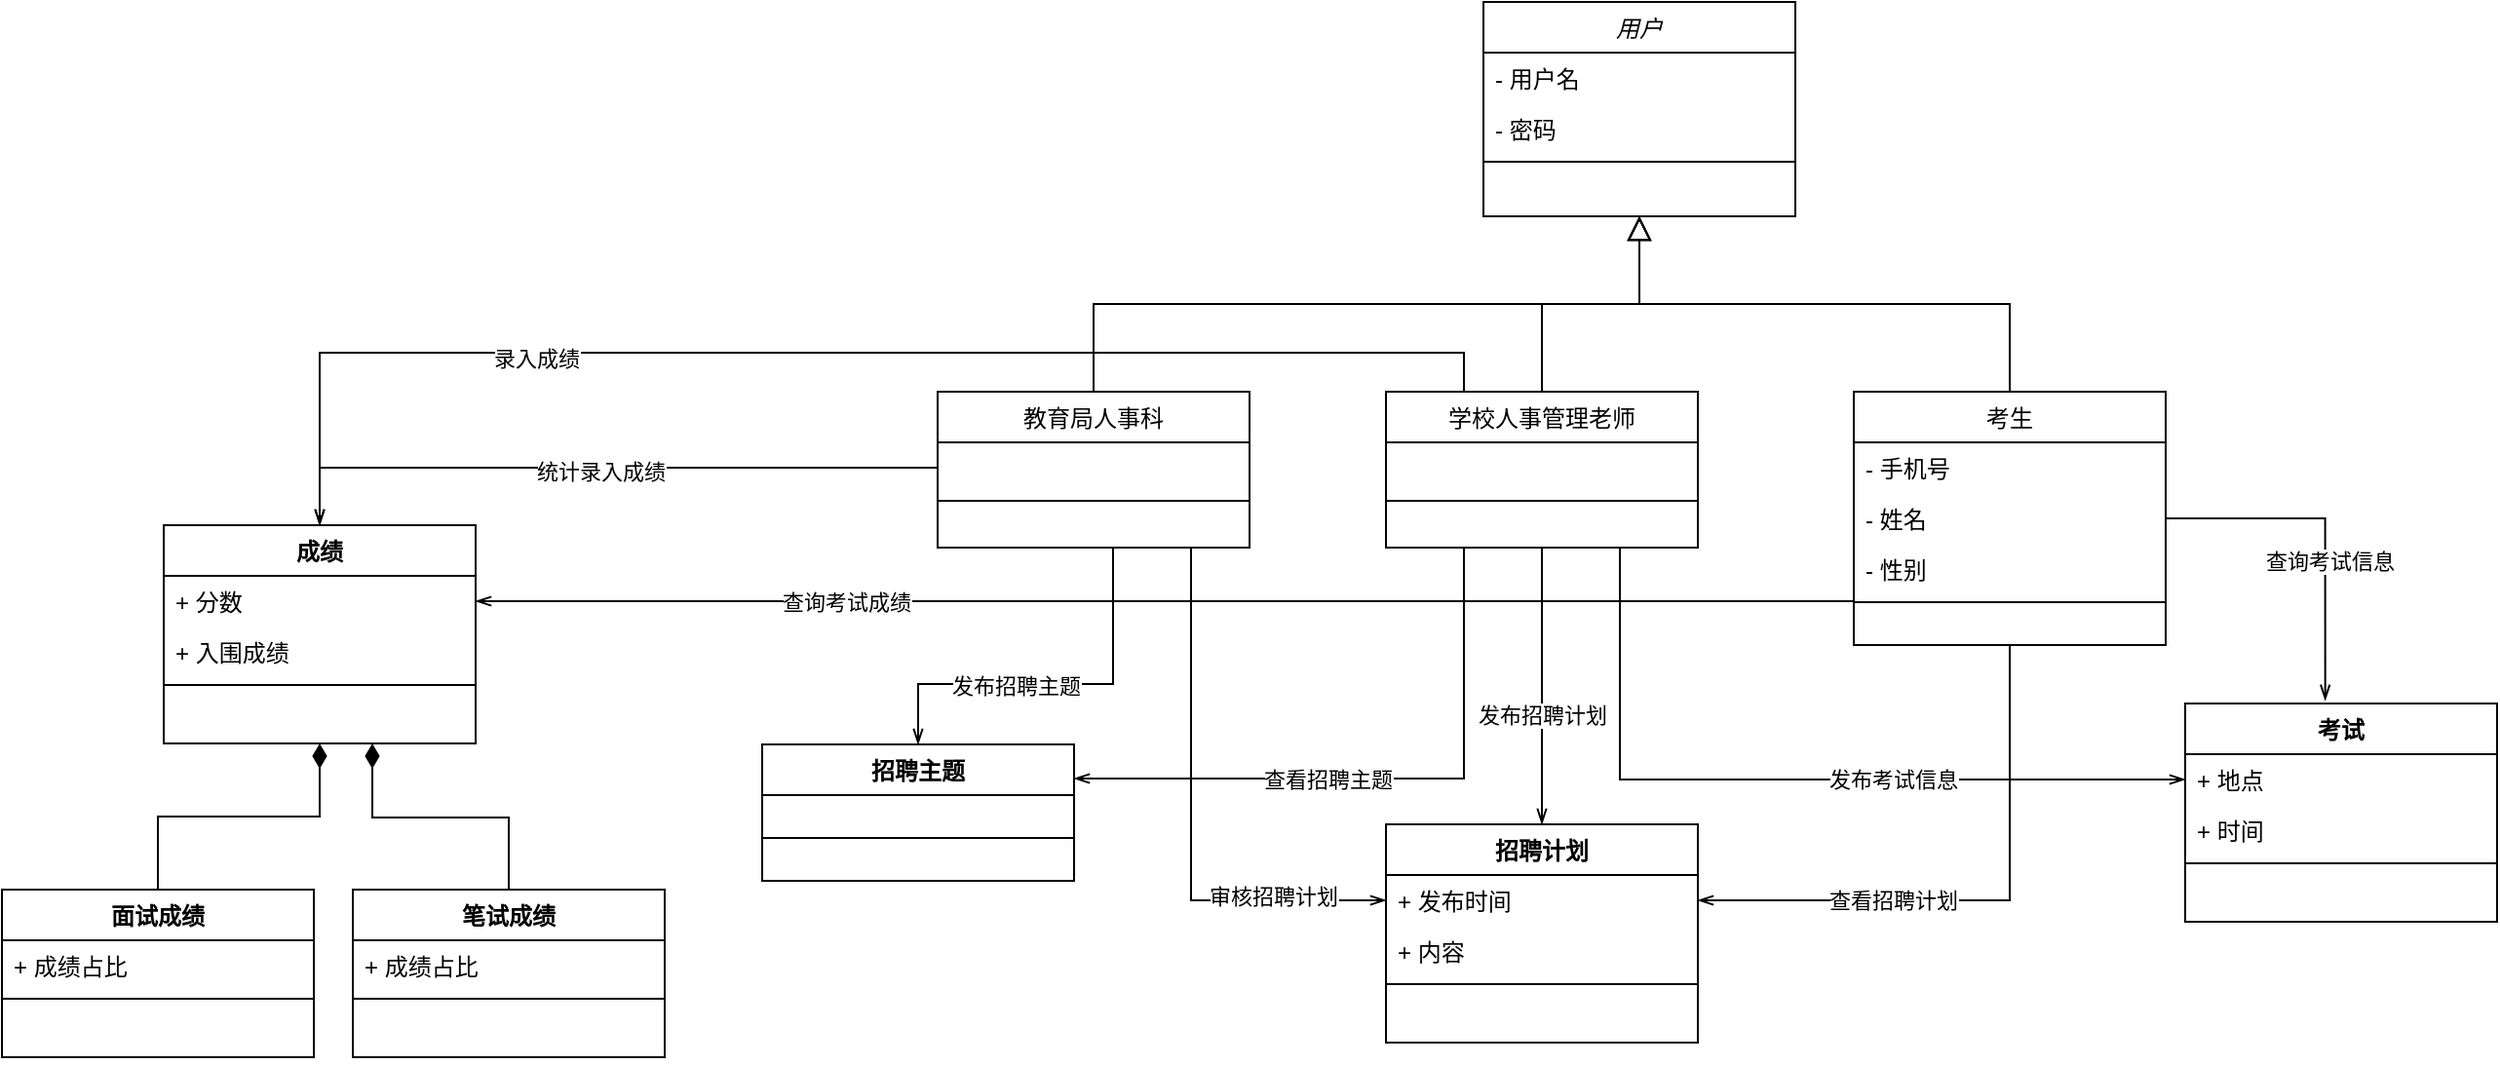 <mxfile version="13.10.1" type="github">
  <diagram id="C5RBs43oDa-KdzZeNtuy" name="Page-1">
    <mxGraphModel dx="2048" dy="644" grid="1" gridSize="10" guides="1" tooltips="1" connect="1" arrows="1" fold="1" page="1" pageScale="1" pageWidth="827" pageHeight="1169" math="0" shadow="0">
      <root>
        <mxCell id="WIyWlLk6GJQsqaUBKTNV-0" />
        <mxCell id="WIyWlLk6GJQsqaUBKTNV-1" parent="WIyWlLk6GJQsqaUBKTNV-0" />
        <mxCell id="zkfFHV4jXpPFQw0GAbJ--0" value="用户" style="swimlane;fontStyle=2;align=center;verticalAlign=top;childLayout=stackLayout;horizontal=1;startSize=26;horizontalStack=0;resizeParent=1;resizeLast=0;collapsible=1;marginBottom=0;rounded=0;shadow=0;strokeWidth=1;" parent="WIyWlLk6GJQsqaUBKTNV-1" vertex="1">
          <mxGeometry x="160" y="110" width="160" height="110" as="geometry">
            <mxRectangle x="230" y="140" width="160" height="26" as="alternateBounds" />
          </mxGeometry>
        </mxCell>
        <mxCell id="zkfFHV4jXpPFQw0GAbJ--1" value="- 用户名" style="text;align=left;verticalAlign=top;spacingLeft=4;spacingRight=4;overflow=hidden;rotatable=0;points=[[0,0.5],[1,0.5]];portConstraint=eastwest;" parent="zkfFHV4jXpPFQw0GAbJ--0" vertex="1">
          <mxGeometry y="26" width="160" height="26" as="geometry" />
        </mxCell>
        <mxCell id="zkfFHV4jXpPFQw0GAbJ--2" value="- 密码" style="text;align=left;verticalAlign=top;spacingLeft=4;spacingRight=4;overflow=hidden;rotatable=0;points=[[0,0.5],[1,0.5]];portConstraint=eastwest;rounded=0;shadow=0;html=0;" parent="zkfFHV4jXpPFQw0GAbJ--0" vertex="1">
          <mxGeometry y="52" width="160" height="26" as="geometry" />
        </mxCell>
        <mxCell id="zkfFHV4jXpPFQw0GAbJ--4" value="" style="line;html=1;strokeWidth=1;align=left;verticalAlign=middle;spacingTop=-1;spacingLeft=3;spacingRight=3;rotatable=0;labelPosition=right;points=[];portConstraint=eastwest;" parent="zkfFHV4jXpPFQw0GAbJ--0" vertex="1">
          <mxGeometry y="78" width="160" height="8" as="geometry" />
        </mxCell>
        <mxCell id="2wbobPJymlsop0iUQGkL-29" style="edgeStyle=orthogonalEdgeStyle;rounded=0;orthogonalLoop=1;jettySize=auto;html=1;exitX=0.5;exitY=1;exitDx=0;exitDy=0;endArrow=openThin;endFill=0;entryX=0;entryY=0.5;entryDx=0;entryDy=0;" edge="1" parent="WIyWlLk6GJQsqaUBKTNV-1" source="zkfFHV4jXpPFQw0GAbJ--6" target="9GUJCxenoQ6-0AOy_F-o-11">
          <mxGeometry relative="1" as="geometry">
            <mxPoint x="60" y="550" as="targetPoint" />
            <Array as="points">
              <mxPoint x="10" y="571" />
            </Array>
          </mxGeometry>
        </mxCell>
        <mxCell id="2wbobPJymlsop0iUQGkL-30" value="审核招聘计划" style="edgeLabel;html=1;align=center;verticalAlign=middle;resizable=0;points=[];" vertex="1" connectable="0" parent="2wbobPJymlsop0iUQGkL-29">
          <mxGeometry x="0.208" y="2" relative="1" as="geometry">
            <mxPoint x="40" y="29" as="offset" />
          </mxGeometry>
        </mxCell>
        <mxCell id="zkfFHV4jXpPFQw0GAbJ--6" value="教育局人事科" style="swimlane;fontStyle=0;align=center;verticalAlign=top;childLayout=stackLayout;horizontal=1;startSize=26;horizontalStack=0;resizeParent=1;resizeLast=0;collapsible=1;marginBottom=0;rounded=0;shadow=0;strokeWidth=1;" parent="WIyWlLk6GJQsqaUBKTNV-1" vertex="1">
          <mxGeometry x="-120" y="310" width="160" height="80" as="geometry">
            <mxRectangle x="130" y="380" width="160" height="26" as="alternateBounds" />
          </mxGeometry>
        </mxCell>
        <mxCell id="2wbobPJymlsop0iUQGkL-28" value=" " style="text;align=left;verticalAlign=top;spacingLeft=4;spacingRight=4;overflow=hidden;rotatable=0;points=[[0,0.5],[1,0.5]];portConstraint=eastwest;" vertex="1" parent="zkfFHV4jXpPFQw0GAbJ--6">
          <mxGeometry y="26" width="160" height="26" as="geometry" />
        </mxCell>
        <mxCell id="zkfFHV4jXpPFQw0GAbJ--9" value="" style="line;html=1;strokeWidth=1;align=left;verticalAlign=middle;spacingTop=-1;spacingLeft=3;spacingRight=3;rotatable=0;labelPosition=right;points=[];portConstraint=eastwest;" parent="zkfFHV4jXpPFQw0GAbJ--6" vertex="1">
          <mxGeometry y="52" width="160" height="8" as="geometry" />
        </mxCell>
        <mxCell id="zkfFHV4jXpPFQw0GAbJ--12" value="" style="endArrow=block;endSize=10;endFill=0;shadow=0;strokeWidth=1;rounded=0;edgeStyle=elbowEdgeStyle;elbow=vertical;" parent="WIyWlLk6GJQsqaUBKTNV-1" source="zkfFHV4jXpPFQw0GAbJ--6" target="zkfFHV4jXpPFQw0GAbJ--0" edge="1">
          <mxGeometry width="160" relative="1" as="geometry">
            <mxPoint x="140" y="193" as="sourcePoint" />
            <mxPoint x="140" y="193" as="targetPoint" />
          </mxGeometry>
        </mxCell>
        <mxCell id="2wbobPJymlsop0iUQGkL-15" style="edgeStyle=orthogonalEdgeStyle;rounded=0;orthogonalLoop=1;jettySize=auto;html=1;exitX=0.25;exitY=1;exitDx=0;exitDy=0;entryX=1;entryY=0.25;entryDx=0;entryDy=0;endArrow=openThin;endFill=0;" edge="1" parent="WIyWlLk6GJQsqaUBKTNV-1" source="zkfFHV4jXpPFQw0GAbJ--13" target="9GUJCxenoQ6-0AOy_F-o-22">
          <mxGeometry relative="1" as="geometry" />
        </mxCell>
        <mxCell id="2wbobPJymlsop0iUQGkL-22" value="查看招聘主题" style="edgeLabel;html=1;align=center;verticalAlign=middle;resizable=0;points=[];" vertex="1" connectable="0" parent="2wbobPJymlsop0iUQGkL-15">
          <mxGeometry x="-0.093" y="-2" relative="1" as="geometry">
            <mxPoint x="-44.29" y="2.44" as="offset" />
          </mxGeometry>
        </mxCell>
        <mxCell id="2wbobPJymlsop0iUQGkL-17" style="edgeStyle=orthogonalEdgeStyle;rounded=0;orthogonalLoop=1;jettySize=auto;html=1;exitX=0.5;exitY=1;exitDx=0;exitDy=0;endArrow=openThin;endFill=0;entryX=0.5;entryY=0;entryDx=0;entryDy=0;" edge="1" parent="WIyWlLk6GJQsqaUBKTNV-1" source="zkfFHV4jXpPFQw0GAbJ--13" target="9GUJCxenoQ6-0AOy_F-o-10">
          <mxGeometry relative="1" as="geometry" />
        </mxCell>
        <mxCell id="2wbobPJymlsop0iUQGkL-18" value="发布招聘计划" style="edgeLabel;html=1;align=center;verticalAlign=middle;resizable=0;points=[];" vertex="1" connectable="0" parent="2wbobPJymlsop0iUQGkL-17">
          <mxGeometry x="0.259" y="3" relative="1" as="geometry">
            <mxPoint x="-3" y="-4" as="offset" />
          </mxGeometry>
        </mxCell>
        <mxCell id="2wbobPJymlsop0iUQGkL-41" style="edgeStyle=orthogonalEdgeStyle;rounded=0;orthogonalLoop=1;jettySize=auto;html=1;exitX=0.25;exitY=0;exitDx=0;exitDy=0;entryX=0.5;entryY=0;entryDx=0;entryDy=0;endArrow=openThin;endFill=0;" edge="1" parent="WIyWlLk6GJQsqaUBKTNV-1" source="zkfFHV4jXpPFQw0GAbJ--13" target="9GUJCxenoQ6-0AOy_F-o-14">
          <mxGeometry relative="1" as="geometry" />
        </mxCell>
        <mxCell id="2wbobPJymlsop0iUQGkL-42" value="录入成绩" style="edgeLabel;html=1;align=center;verticalAlign=middle;resizable=0;points=[];" vertex="1" connectable="0" parent="2wbobPJymlsop0iUQGkL-41">
          <mxGeometry x="0.426" y="3" relative="1" as="geometry">
            <mxPoint as="offset" />
          </mxGeometry>
        </mxCell>
        <mxCell id="2wbobPJymlsop0iUQGkL-45" style="edgeStyle=orthogonalEdgeStyle;rounded=0;orthogonalLoop=1;jettySize=auto;html=1;exitX=0.75;exitY=1;exitDx=0;exitDy=0;entryX=0;entryY=0.5;entryDx=0;entryDy=0;endArrow=openThin;endFill=0;" edge="1" parent="WIyWlLk6GJQsqaUBKTNV-1" source="zkfFHV4jXpPFQw0GAbJ--13" target="9GUJCxenoQ6-0AOy_F-o-19">
          <mxGeometry relative="1" as="geometry" />
        </mxCell>
        <mxCell id="2wbobPJymlsop0iUQGkL-46" value="发布考试信息" style="edgeLabel;html=1;align=center;verticalAlign=middle;resizable=0;points=[];" vertex="1" connectable="0" parent="2wbobPJymlsop0iUQGkL-45">
          <mxGeometry x="0.468" relative="1" as="geometry">
            <mxPoint x="-41" as="offset" />
          </mxGeometry>
        </mxCell>
        <mxCell id="zkfFHV4jXpPFQw0GAbJ--13" value="学校人事管理老师" style="swimlane;fontStyle=0;align=center;verticalAlign=top;childLayout=stackLayout;horizontal=1;startSize=26;horizontalStack=0;resizeParent=1;resizeLast=0;collapsible=1;marginBottom=0;rounded=0;shadow=0;strokeWidth=1;" parent="WIyWlLk6GJQsqaUBKTNV-1" vertex="1">
          <mxGeometry x="110" y="310" width="160" height="80" as="geometry">
            <mxRectangle x="340" y="380" width="170" height="26" as="alternateBounds" />
          </mxGeometry>
        </mxCell>
        <mxCell id="zkfFHV4jXpPFQw0GAbJ--14" value=" " style="text;align=left;verticalAlign=top;spacingLeft=4;spacingRight=4;overflow=hidden;rotatable=0;points=[[0,0.5],[1,0.5]];portConstraint=eastwest;" parent="zkfFHV4jXpPFQw0GAbJ--13" vertex="1">
          <mxGeometry y="26" width="160" height="26" as="geometry" />
        </mxCell>
        <mxCell id="zkfFHV4jXpPFQw0GAbJ--15" value="" style="line;html=1;strokeWidth=1;align=left;verticalAlign=middle;spacingTop=-1;spacingLeft=3;spacingRight=3;rotatable=0;labelPosition=right;points=[];portConstraint=eastwest;" parent="zkfFHV4jXpPFQw0GAbJ--13" vertex="1">
          <mxGeometry y="52" width="160" height="8" as="geometry" />
        </mxCell>
        <mxCell id="zkfFHV4jXpPFQw0GAbJ--16" value="" style="endArrow=block;endSize=10;endFill=0;shadow=0;strokeWidth=1;rounded=0;edgeStyle=elbowEdgeStyle;elbow=vertical;" parent="WIyWlLk6GJQsqaUBKTNV-1" source="zkfFHV4jXpPFQw0GAbJ--13" target="zkfFHV4jXpPFQw0GAbJ--0" edge="1">
          <mxGeometry width="160" relative="1" as="geometry">
            <mxPoint x="150" y="363" as="sourcePoint" />
            <mxPoint x="250" y="261" as="targetPoint" />
          </mxGeometry>
        </mxCell>
        <mxCell id="2wbobPJymlsop0iUQGkL-19" style="edgeStyle=orthogonalEdgeStyle;rounded=0;orthogonalLoop=1;jettySize=auto;html=1;exitX=0.5;exitY=1;exitDx=0;exitDy=0;entryX=1;entryY=0.5;entryDx=0;entryDy=0;endArrow=openThin;endFill=0;" edge="1" parent="WIyWlLk6GJQsqaUBKTNV-1" source="9GUJCxenoQ6-0AOy_F-o-0" target="9GUJCxenoQ6-0AOy_F-o-11">
          <mxGeometry relative="1" as="geometry">
            <Array as="points">
              <mxPoint x="430" y="571" />
            </Array>
          </mxGeometry>
        </mxCell>
        <mxCell id="2wbobPJymlsop0iUQGkL-31" value="查看招聘计划" style="edgeLabel;html=1;align=center;verticalAlign=middle;resizable=0;points=[];" vertex="1" connectable="0" parent="2wbobPJymlsop0iUQGkL-19">
          <mxGeometry x="-0.031" y="3" relative="1" as="geometry">
            <mxPoint x="-50" y="-3" as="offset" />
          </mxGeometry>
        </mxCell>
        <mxCell id="9GUJCxenoQ6-0AOy_F-o-0" value="考生" style="swimlane;fontStyle=0;align=center;verticalAlign=top;childLayout=stackLayout;horizontal=1;startSize=26;horizontalStack=0;resizeParent=1;resizeLast=0;collapsible=1;marginBottom=0;rounded=0;shadow=0;strokeWidth=1;" parent="WIyWlLk6GJQsqaUBKTNV-1" vertex="1">
          <mxGeometry x="350" y="310" width="160" height="130" as="geometry">
            <mxRectangle x="340" y="380" width="170" height="26" as="alternateBounds" />
          </mxGeometry>
        </mxCell>
        <mxCell id="2wbobPJymlsop0iUQGkL-11" value="- 手机号" style="text;align=left;verticalAlign=top;spacingLeft=4;spacingRight=4;overflow=hidden;rotatable=0;points=[[0,0.5],[1,0.5]];portConstraint=eastwest;" vertex="1" parent="9GUJCxenoQ6-0AOy_F-o-0">
          <mxGeometry y="26" width="160" height="26" as="geometry" />
        </mxCell>
        <mxCell id="2wbobPJymlsop0iUQGkL-12" value="- 姓名" style="text;align=left;verticalAlign=top;spacingLeft=4;spacingRight=4;overflow=hidden;rotatable=0;points=[[0,0.5],[1,0.5]];portConstraint=eastwest;" vertex="1" parent="9GUJCxenoQ6-0AOy_F-o-0">
          <mxGeometry y="52" width="160" height="26" as="geometry" />
        </mxCell>
        <mxCell id="9GUJCxenoQ6-0AOy_F-o-1" value="- 性别" style="text;align=left;verticalAlign=top;spacingLeft=4;spacingRight=4;overflow=hidden;rotatable=0;points=[[0,0.5],[1,0.5]];portConstraint=eastwest;" parent="9GUJCxenoQ6-0AOy_F-o-0" vertex="1">
          <mxGeometry y="78" width="160" height="26" as="geometry" />
        </mxCell>
        <mxCell id="9GUJCxenoQ6-0AOy_F-o-2" value="" style="line;html=1;strokeWidth=1;align=left;verticalAlign=middle;spacingTop=-1;spacingLeft=3;spacingRight=3;rotatable=0;labelPosition=right;points=[];portConstraint=eastwest;" parent="9GUJCxenoQ6-0AOy_F-o-0" vertex="1">
          <mxGeometry y="104" width="160" height="8" as="geometry" />
        </mxCell>
        <mxCell id="9GUJCxenoQ6-0AOy_F-o-9" value="" style="endArrow=block;endSize=10;endFill=0;shadow=0;strokeWidth=1;rounded=0;edgeStyle=elbowEdgeStyle;elbow=vertical;exitX=0.5;exitY=0;exitDx=0;exitDy=0;entryX=0.5;entryY=1;entryDx=0;entryDy=0;" parent="WIyWlLk6GJQsqaUBKTNV-1" source="9GUJCxenoQ6-0AOy_F-o-0" target="zkfFHV4jXpPFQw0GAbJ--0" edge="1">
          <mxGeometry width="160" relative="1" as="geometry">
            <mxPoint x="20" y="320" as="sourcePoint" />
            <mxPoint x="310" y="260" as="targetPoint" />
          </mxGeometry>
        </mxCell>
        <mxCell id="9GUJCxenoQ6-0AOy_F-o-10" value="招聘计划" style="swimlane;fontStyle=1;align=center;verticalAlign=top;childLayout=stackLayout;horizontal=1;startSize=26;horizontalStack=0;resizeParent=1;resizeParentMax=0;resizeLast=0;collapsible=1;marginBottom=0;" parent="WIyWlLk6GJQsqaUBKTNV-1" vertex="1">
          <mxGeometry x="110" y="532" width="160" height="112" as="geometry" />
        </mxCell>
        <mxCell id="9GUJCxenoQ6-0AOy_F-o-11" value="+ 发布时间" style="text;strokeColor=none;fillColor=none;align=left;verticalAlign=top;spacingLeft=4;spacingRight=4;overflow=hidden;rotatable=0;points=[[0,0.5],[1,0.5]];portConstraint=eastwest;" parent="9GUJCxenoQ6-0AOy_F-o-10" vertex="1">
          <mxGeometry y="26" width="160" height="26" as="geometry" />
        </mxCell>
        <mxCell id="2wbobPJymlsop0iUQGkL-49" value="+ 内容" style="text;strokeColor=none;fillColor=none;align=left;verticalAlign=top;spacingLeft=4;spacingRight=4;overflow=hidden;rotatable=0;points=[[0,0.5],[1,0.5]];portConstraint=eastwest;" vertex="1" parent="9GUJCxenoQ6-0AOy_F-o-10">
          <mxGeometry y="52" width="160" height="26" as="geometry" />
        </mxCell>
        <mxCell id="9GUJCxenoQ6-0AOy_F-o-12" value="" style="line;strokeWidth=1;fillColor=none;align=left;verticalAlign=middle;spacingTop=-1;spacingLeft=3;spacingRight=3;rotatable=0;labelPosition=right;points=[];portConstraint=eastwest;" parent="9GUJCxenoQ6-0AOy_F-o-10" vertex="1">
          <mxGeometry y="78" width="160" height="8" as="geometry" />
        </mxCell>
        <mxCell id="9GUJCxenoQ6-0AOy_F-o-13" value=" " style="text;strokeColor=none;fillColor=none;align=left;verticalAlign=top;spacingLeft=4;spacingRight=4;overflow=hidden;rotatable=0;points=[[0,0.5],[1,0.5]];portConstraint=eastwest;" parent="9GUJCxenoQ6-0AOy_F-o-10" vertex="1">
          <mxGeometry y="86" width="160" height="26" as="geometry" />
        </mxCell>
        <mxCell id="9GUJCxenoQ6-0AOy_F-o-14" value="成绩" style="swimlane;fontStyle=1;align=center;verticalAlign=top;childLayout=stackLayout;horizontal=1;startSize=26;horizontalStack=0;resizeParent=1;resizeParentMax=0;resizeLast=0;collapsible=1;marginBottom=0;" parent="WIyWlLk6GJQsqaUBKTNV-1" vertex="1">
          <mxGeometry x="-517" y="378.5" width="160" height="112" as="geometry" />
        </mxCell>
        <mxCell id="2wbobPJymlsop0iUQGkL-10" value="+ 分数" style="text;strokeColor=none;fillColor=none;align=left;verticalAlign=top;spacingLeft=4;spacingRight=4;overflow=hidden;rotatable=0;points=[[0,0.5],[1,0.5]];portConstraint=eastwest;" vertex="1" parent="9GUJCxenoQ6-0AOy_F-o-14">
          <mxGeometry y="26" width="160" height="26" as="geometry" />
        </mxCell>
        <mxCell id="9GUJCxenoQ6-0AOy_F-o-15" value="+ 入围成绩" style="text;strokeColor=none;fillColor=none;align=left;verticalAlign=top;spacingLeft=4;spacingRight=4;overflow=hidden;rotatable=0;points=[[0,0.5],[1,0.5]];portConstraint=eastwest;" parent="9GUJCxenoQ6-0AOy_F-o-14" vertex="1">
          <mxGeometry y="52" width="160" height="26" as="geometry" />
        </mxCell>
        <mxCell id="9GUJCxenoQ6-0AOy_F-o-16" value="" style="line;strokeWidth=1;fillColor=none;align=left;verticalAlign=middle;spacingTop=-1;spacingLeft=3;spacingRight=3;rotatable=0;labelPosition=right;points=[];portConstraint=eastwest;" parent="9GUJCxenoQ6-0AOy_F-o-14" vertex="1">
          <mxGeometry y="78" width="160" height="8" as="geometry" />
        </mxCell>
        <mxCell id="9GUJCxenoQ6-0AOy_F-o-17" value=" " style="text;strokeColor=none;fillColor=none;align=left;verticalAlign=top;spacingLeft=4;spacingRight=4;overflow=hidden;rotatable=0;points=[[0,0.5],[1,0.5]];portConstraint=eastwest;" parent="9GUJCxenoQ6-0AOy_F-o-14" vertex="1">
          <mxGeometry y="86" width="160" height="26" as="geometry" />
        </mxCell>
        <mxCell id="9GUJCxenoQ6-0AOy_F-o-18" value="考试" style="swimlane;fontStyle=1;align=center;verticalAlign=top;childLayout=stackLayout;horizontal=1;startSize=26;horizontalStack=0;resizeParent=1;resizeParentMax=0;resizeLast=0;collapsible=1;marginBottom=0;" parent="WIyWlLk6GJQsqaUBKTNV-1" vertex="1">
          <mxGeometry x="520" y="470" width="160" height="112" as="geometry" />
        </mxCell>
        <mxCell id="9GUJCxenoQ6-0AOy_F-o-19" value="+ 地点" style="text;strokeColor=none;fillColor=none;align=left;verticalAlign=top;spacingLeft=4;spacingRight=4;overflow=hidden;rotatable=0;points=[[0,0.5],[1,0.5]];portConstraint=eastwest;" parent="9GUJCxenoQ6-0AOy_F-o-18" vertex="1">
          <mxGeometry y="26" width="160" height="26" as="geometry" />
        </mxCell>
        <mxCell id="2wbobPJymlsop0iUQGkL-38" value="+ 时间" style="text;strokeColor=none;fillColor=none;align=left;verticalAlign=top;spacingLeft=4;spacingRight=4;overflow=hidden;rotatable=0;points=[[0,0.5],[1,0.5]];portConstraint=eastwest;" vertex="1" parent="9GUJCxenoQ6-0AOy_F-o-18">
          <mxGeometry y="52" width="160" height="26" as="geometry" />
        </mxCell>
        <mxCell id="9GUJCxenoQ6-0AOy_F-o-20" value="" style="line;strokeWidth=1;fillColor=none;align=left;verticalAlign=middle;spacingTop=-1;spacingLeft=3;spacingRight=3;rotatable=0;labelPosition=right;points=[];portConstraint=eastwest;" parent="9GUJCxenoQ6-0AOy_F-o-18" vertex="1">
          <mxGeometry y="78" width="160" height="8" as="geometry" />
        </mxCell>
        <mxCell id="9GUJCxenoQ6-0AOy_F-o-21" value=" " style="text;strokeColor=none;fillColor=none;align=left;verticalAlign=top;spacingLeft=4;spacingRight=4;overflow=hidden;rotatable=0;points=[[0,0.5],[1,0.5]];portConstraint=eastwest;" parent="9GUJCxenoQ6-0AOy_F-o-18" vertex="1">
          <mxGeometry y="86" width="160" height="26" as="geometry" />
        </mxCell>
        <mxCell id="9GUJCxenoQ6-0AOy_F-o-22" value="招聘主题" style="swimlane;fontStyle=1;align=center;verticalAlign=top;childLayout=stackLayout;horizontal=1;startSize=26;horizontalStack=0;resizeParent=1;resizeParentMax=0;resizeLast=0;collapsible=1;marginBottom=0;" parent="WIyWlLk6GJQsqaUBKTNV-1" vertex="1">
          <mxGeometry x="-210" y="491" width="160" height="70" as="geometry" />
        </mxCell>
        <mxCell id="9GUJCxenoQ6-0AOy_F-o-24" value="" style="line;strokeWidth=1;fillColor=none;align=left;verticalAlign=middle;spacingTop=-1;spacingLeft=3;spacingRight=3;rotatable=0;labelPosition=right;points=[];portConstraint=eastwest;" parent="9GUJCxenoQ6-0AOy_F-o-22" vertex="1">
          <mxGeometry y="26" width="160" height="44" as="geometry" />
        </mxCell>
        <mxCell id="2wbobPJymlsop0iUQGkL-0" value="面试成绩" style="swimlane;fontStyle=1;align=center;verticalAlign=top;childLayout=stackLayout;horizontal=1;startSize=26;horizontalStack=0;resizeParent=1;resizeParentMax=0;resizeLast=0;collapsible=1;marginBottom=0;" vertex="1" parent="WIyWlLk6GJQsqaUBKTNV-1">
          <mxGeometry x="-600" y="565.5" width="160" height="86" as="geometry" />
        </mxCell>
        <mxCell id="2wbobPJymlsop0iUQGkL-1" value="+ 成绩占比" style="text;strokeColor=none;fillColor=none;align=left;verticalAlign=top;spacingLeft=4;spacingRight=4;overflow=hidden;rotatable=0;points=[[0,0.5],[1,0.5]];portConstraint=eastwest;" vertex="1" parent="2wbobPJymlsop0iUQGkL-0">
          <mxGeometry y="26" width="160" height="26" as="geometry" />
        </mxCell>
        <mxCell id="2wbobPJymlsop0iUQGkL-2" value="" style="line;strokeWidth=1;fillColor=none;align=left;verticalAlign=middle;spacingTop=-1;spacingLeft=3;spacingRight=3;rotatable=0;labelPosition=right;points=[];portConstraint=eastwest;" vertex="1" parent="2wbobPJymlsop0iUQGkL-0">
          <mxGeometry y="52" width="160" height="8" as="geometry" />
        </mxCell>
        <mxCell id="2wbobPJymlsop0iUQGkL-3" value=" " style="text;strokeColor=none;fillColor=none;align=left;verticalAlign=top;spacingLeft=4;spacingRight=4;overflow=hidden;rotatable=0;points=[[0,0.5],[1,0.5]];portConstraint=eastwest;" vertex="1" parent="2wbobPJymlsop0iUQGkL-0">
          <mxGeometry y="60" width="160" height="26" as="geometry" />
        </mxCell>
        <mxCell id="2wbobPJymlsop0iUQGkL-4" value="笔试成绩" style="swimlane;fontStyle=1;align=center;verticalAlign=top;childLayout=stackLayout;horizontal=1;startSize=26;horizontalStack=0;resizeParent=1;resizeParentMax=0;resizeLast=0;collapsible=1;marginBottom=0;" vertex="1" parent="WIyWlLk6GJQsqaUBKTNV-1">
          <mxGeometry x="-420" y="565.5" width="160" height="86" as="geometry" />
        </mxCell>
        <mxCell id="2wbobPJymlsop0iUQGkL-5" value="+ 成绩占比" style="text;strokeColor=none;fillColor=none;align=left;verticalAlign=top;spacingLeft=4;spacingRight=4;overflow=hidden;rotatable=0;points=[[0,0.5],[1,0.5]];portConstraint=eastwest;" vertex="1" parent="2wbobPJymlsop0iUQGkL-4">
          <mxGeometry y="26" width="160" height="26" as="geometry" />
        </mxCell>
        <mxCell id="2wbobPJymlsop0iUQGkL-6" value="" style="line;strokeWidth=1;fillColor=none;align=left;verticalAlign=middle;spacingTop=-1;spacingLeft=3;spacingRight=3;rotatable=0;labelPosition=right;points=[];portConstraint=eastwest;" vertex="1" parent="2wbobPJymlsop0iUQGkL-4">
          <mxGeometry y="52" width="160" height="8" as="geometry" />
        </mxCell>
        <mxCell id="2wbobPJymlsop0iUQGkL-7" value=" " style="text;strokeColor=none;fillColor=none;align=left;verticalAlign=top;spacingLeft=4;spacingRight=4;overflow=hidden;rotatable=0;points=[[0,0.5],[1,0.5]];portConstraint=eastwest;" vertex="1" parent="2wbobPJymlsop0iUQGkL-4">
          <mxGeometry y="60" width="160" height="26" as="geometry" />
        </mxCell>
        <mxCell id="2wbobPJymlsop0iUQGkL-8" value="" style="endArrow=diamondThin;endSize=10;endFill=1;shadow=0;strokeWidth=1;rounded=0;edgeStyle=elbowEdgeStyle;elbow=vertical;exitX=0.5;exitY=0;exitDx=0;exitDy=0;" edge="1" parent="WIyWlLk6GJQsqaUBKTNV-1" source="2wbobPJymlsop0iUQGkL-0" target="9GUJCxenoQ6-0AOy_F-o-17">
          <mxGeometry width="160" relative="1" as="geometry">
            <mxPoint x="-550" y="557.5" as="sourcePoint" />
            <mxPoint x="-430" y="547.5" as="targetPoint" />
          </mxGeometry>
        </mxCell>
        <mxCell id="2wbobPJymlsop0iUQGkL-9" value="" style="endArrow=diamondThin;endSize=10;endFill=1;shadow=0;strokeWidth=1;rounded=0;edgeStyle=elbowEdgeStyle;elbow=vertical;exitX=0.5;exitY=0;exitDx=0;exitDy=0;" edge="1" parent="WIyWlLk6GJQsqaUBKTNV-1" source="2wbobPJymlsop0iUQGkL-4" target="9GUJCxenoQ6-0AOy_F-o-17">
          <mxGeometry width="160" relative="1" as="geometry">
            <mxPoint x="-590" y="245.5" as="sourcePoint" />
            <mxPoint x="-430" y="547.5" as="targetPoint" />
            <Array as="points">
              <mxPoint x="-410" y="528.5" />
              <mxPoint x="-440" y="518.5" />
            </Array>
          </mxGeometry>
        </mxCell>
        <mxCell id="2wbobPJymlsop0iUQGkL-24" style="edgeStyle=orthogonalEdgeStyle;rounded=0;orthogonalLoop=1;jettySize=auto;html=1;endArrow=openThin;endFill=0;entryX=1;entryY=0.5;entryDx=0;entryDy=0;" edge="1" parent="WIyWlLk6GJQsqaUBKTNV-1" target="2wbobPJymlsop0iUQGkL-10">
          <mxGeometry relative="1" as="geometry">
            <mxPoint x="350" y="419" as="sourcePoint" />
            <mxPoint x="-340" y="430" as="targetPoint" />
            <Array as="points">
              <mxPoint x="350" y="418" />
            </Array>
          </mxGeometry>
        </mxCell>
        <mxCell id="2wbobPJymlsop0iUQGkL-25" value="查询考试成绩" style="edgeLabel;html=1;align=center;verticalAlign=middle;resizable=0;points=[];" vertex="1" connectable="0" parent="2wbobPJymlsop0iUQGkL-24">
          <mxGeometry x="0.464" relative="1" as="geometry">
            <mxPoint as="offset" />
          </mxGeometry>
        </mxCell>
        <mxCell id="2wbobPJymlsop0iUQGkL-26" style="edgeStyle=orthogonalEdgeStyle;rounded=0;orthogonalLoop=1;jettySize=auto;html=1;endArrow=openThin;endFill=0;entryX=0.5;entryY=0;entryDx=0;entryDy=0;" edge="1" parent="WIyWlLk6GJQsqaUBKTNV-1" target="9GUJCxenoQ6-0AOy_F-o-22">
          <mxGeometry relative="1" as="geometry">
            <mxPoint x="-30" y="390" as="sourcePoint" />
            <Array as="points">
              <mxPoint x="-30" y="390" />
              <mxPoint x="-30" y="460" />
              <mxPoint x="-130" y="460" />
            </Array>
          </mxGeometry>
        </mxCell>
        <mxCell id="2wbobPJymlsop0iUQGkL-27" value="发布招聘主题" style="edgeLabel;html=1;align=center;verticalAlign=middle;resizable=0;points=[];" vertex="1" connectable="0" parent="2wbobPJymlsop0iUQGkL-26">
          <mxGeometry x="-0.147" relative="1" as="geometry">
            <mxPoint x="-34.29" y="0.5" as="offset" />
          </mxGeometry>
        </mxCell>
        <mxCell id="2wbobPJymlsop0iUQGkL-39" style="edgeStyle=orthogonalEdgeStyle;rounded=0;orthogonalLoop=1;jettySize=auto;html=1;exitX=0;exitY=0.5;exitDx=0;exitDy=0;entryX=0.5;entryY=0;entryDx=0;entryDy=0;endArrow=openThin;endFill=0;" edge="1" parent="WIyWlLk6GJQsqaUBKTNV-1" source="2wbobPJymlsop0iUQGkL-28" target="9GUJCxenoQ6-0AOy_F-o-14">
          <mxGeometry relative="1" as="geometry" />
        </mxCell>
        <mxCell id="2wbobPJymlsop0iUQGkL-43" value="统计录入成绩" style="edgeLabel;html=1;align=center;verticalAlign=middle;resizable=0;points=[];" vertex="1" connectable="0" parent="2wbobPJymlsop0iUQGkL-39">
          <mxGeometry x="-0.001" y="2" relative="1" as="geometry">
            <mxPoint as="offset" />
          </mxGeometry>
        </mxCell>
        <mxCell id="2wbobPJymlsop0iUQGkL-47" style="edgeStyle=orthogonalEdgeStyle;rounded=0;orthogonalLoop=1;jettySize=auto;html=1;exitX=1;exitY=0.5;exitDx=0;exitDy=0;entryX=0.449;entryY=-0.014;entryDx=0;entryDy=0;entryPerimeter=0;endArrow=openThin;endFill=0;" edge="1" parent="WIyWlLk6GJQsqaUBKTNV-1" source="2wbobPJymlsop0iUQGkL-12" target="9GUJCxenoQ6-0AOy_F-o-18">
          <mxGeometry relative="1" as="geometry" />
        </mxCell>
        <mxCell id="2wbobPJymlsop0iUQGkL-48" value="查询考试信息" style="edgeLabel;html=1;align=center;verticalAlign=middle;resizable=0;points=[];" vertex="1" connectable="0" parent="2wbobPJymlsop0iUQGkL-47">
          <mxGeometry x="0.182" y="2" relative="1" as="geometry">
            <mxPoint as="offset" />
          </mxGeometry>
        </mxCell>
      </root>
    </mxGraphModel>
  </diagram>
</mxfile>
